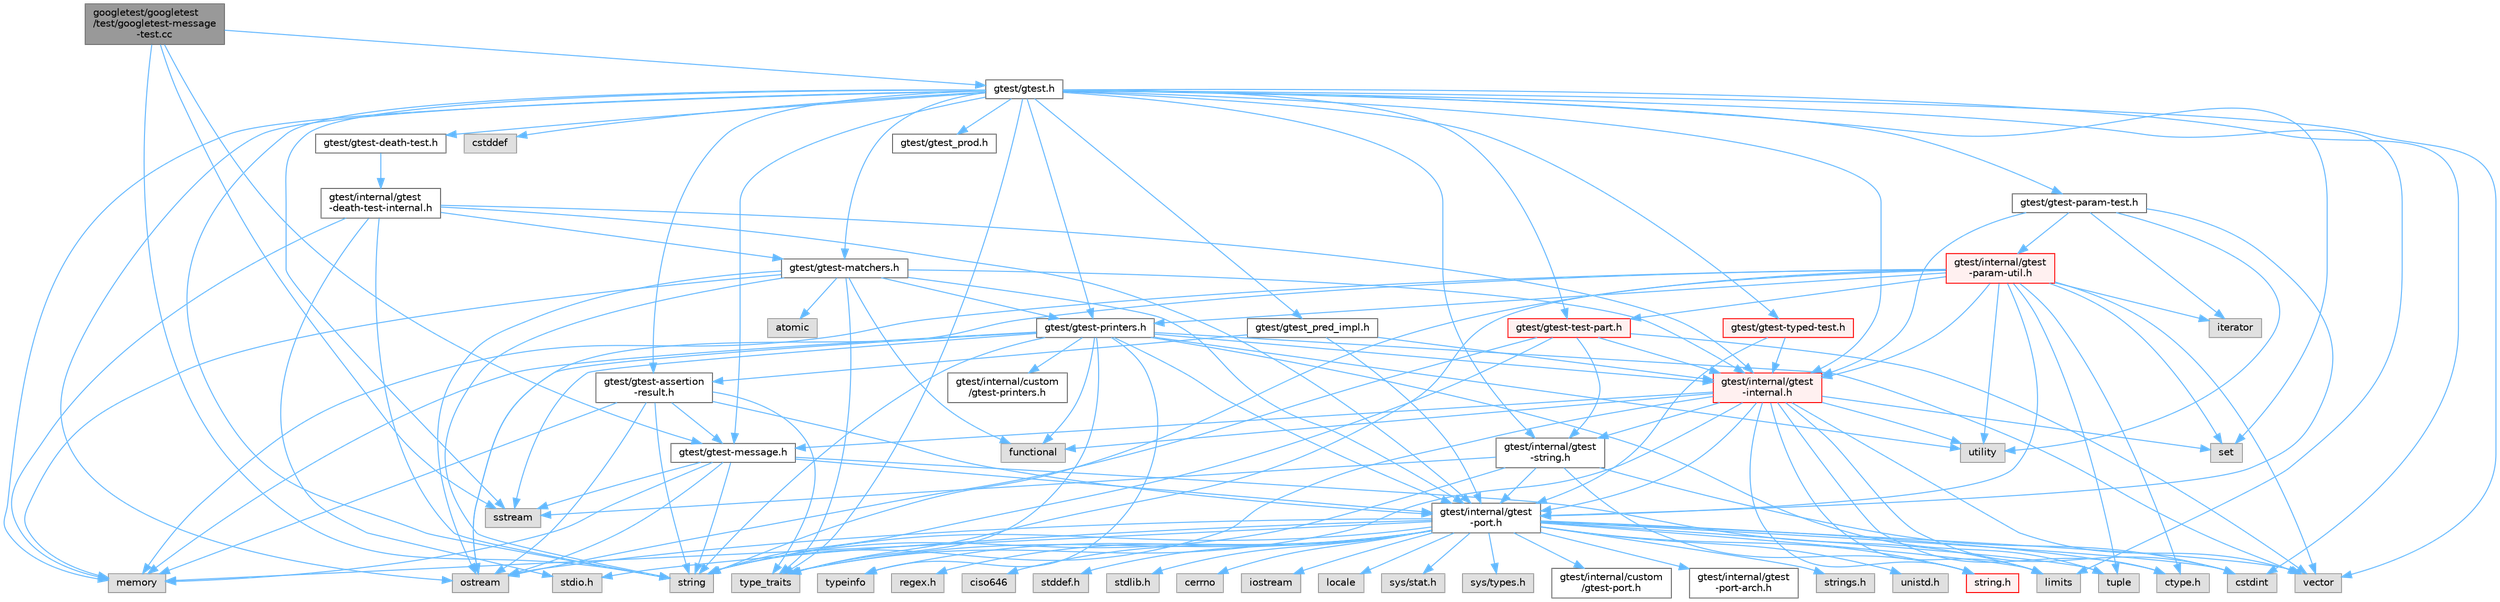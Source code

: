 digraph "googletest/googletest/test/googletest-message-test.cc"
{
 // LATEX_PDF_SIZE
  bgcolor="transparent";
  edge [fontname=Helvetica,fontsize=10,labelfontname=Helvetica,labelfontsize=10];
  node [fontname=Helvetica,fontsize=10,shape=box,height=0.2,width=0.4];
  Node1 [id="Node000001",label="googletest/googletest\l/test/googletest-message\l-test.cc",height=0.2,width=0.4,color="gray40", fillcolor="grey60", style="filled", fontcolor="black",tooltip=" "];
  Node1 -> Node2 [id="edge140_Node000001_Node000002",color="steelblue1",style="solid",tooltip=" "];
  Node2 [id="Node000002",label="sstream",height=0.2,width=0.4,color="grey60", fillcolor="#E0E0E0", style="filled",tooltip=" "];
  Node1 -> Node3 [id="edge141_Node000001_Node000003",color="steelblue1",style="solid",tooltip=" "];
  Node3 [id="Node000003",label="string",height=0.2,width=0.4,color="grey60", fillcolor="#E0E0E0", style="filled",tooltip=" "];
  Node1 -> Node4 [id="edge142_Node000001_Node000004",color="steelblue1",style="solid",tooltip=" "];
  Node4 [id="Node000004",label="gtest/gtest-message.h",height=0.2,width=0.4,color="grey40", fillcolor="white", style="filled",URL="$gtest-message_8h.html",tooltip=" "];
  Node4 -> Node5 [id="edge143_Node000004_Node000005",color="steelblue1",style="solid",tooltip=" "];
  Node5 [id="Node000005",label="limits",height=0.2,width=0.4,color="grey60", fillcolor="#E0E0E0", style="filled",tooltip=" "];
  Node4 -> Node6 [id="edge144_Node000004_Node000006",color="steelblue1",style="solid",tooltip=" "];
  Node6 [id="Node000006",label="memory",height=0.2,width=0.4,color="grey60", fillcolor="#E0E0E0", style="filled",tooltip=" "];
  Node4 -> Node7 [id="edge145_Node000004_Node000007",color="steelblue1",style="solid",tooltip=" "];
  Node7 [id="Node000007",label="ostream",height=0.2,width=0.4,color="grey60", fillcolor="#E0E0E0", style="filled",tooltip=" "];
  Node4 -> Node2 [id="edge146_Node000004_Node000002",color="steelblue1",style="solid",tooltip=" "];
  Node4 -> Node3 [id="edge147_Node000004_Node000003",color="steelblue1",style="solid",tooltip=" "];
  Node4 -> Node8 [id="edge148_Node000004_Node000008",color="steelblue1",style="solid",tooltip=" "];
  Node8 [id="Node000008",label="gtest/internal/gtest\l-port.h",height=0.2,width=0.4,color="grey40", fillcolor="white", style="filled",URL="$gtest-port_8h.html",tooltip=" "];
  Node8 -> Node9 [id="edge149_Node000008_Node000009",color="steelblue1",style="solid",tooltip=" "];
  Node9 [id="Node000009",label="ciso646",height=0.2,width=0.4,color="grey60", fillcolor="#E0E0E0", style="filled",tooltip=" "];
  Node8 -> Node10 [id="edge150_Node000008_Node000010",color="steelblue1",style="solid",tooltip=" "];
  Node10 [id="Node000010",label="ctype.h",height=0.2,width=0.4,color="grey60", fillcolor="#E0E0E0", style="filled",tooltip=" "];
  Node8 -> Node11 [id="edge151_Node000008_Node000011",color="steelblue1",style="solid",tooltip=" "];
  Node11 [id="Node000011",label="stddef.h",height=0.2,width=0.4,color="grey60", fillcolor="#E0E0E0", style="filled",tooltip=" "];
  Node8 -> Node12 [id="edge152_Node000008_Node000012",color="steelblue1",style="solid",tooltip=" "];
  Node12 [id="Node000012",label="stdio.h",height=0.2,width=0.4,color="grey60", fillcolor="#E0E0E0", style="filled",tooltip=" "];
  Node8 -> Node13 [id="edge153_Node000008_Node000013",color="steelblue1",style="solid",tooltip=" "];
  Node13 [id="Node000013",label="stdlib.h",height=0.2,width=0.4,color="grey60", fillcolor="#E0E0E0", style="filled",tooltip=" "];
  Node8 -> Node14 [id="edge154_Node000008_Node000014",color="steelblue1",style="solid",tooltip=" "];
  Node14 [id="Node000014",label="string.h",height=0.2,width=0.4,color="red", fillcolor="#FFF0F0", style="filled",URL="$string_8h.html",tooltip=" "];
  Node8 -> Node30 [id="edge155_Node000008_Node000030",color="steelblue1",style="solid",tooltip=" "];
  Node30 [id="Node000030",label="cerrno",height=0.2,width=0.4,color="grey60", fillcolor="#E0E0E0", style="filled",tooltip=" "];
  Node8 -> Node17 [id="edge156_Node000008_Node000017",color="steelblue1",style="solid",tooltip=" "];
  Node17 [id="Node000017",label="cstdint",height=0.2,width=0.4,color="grey60", fillcolor="#E0E0E0", style="filled",tooltip=" "];
  Node8 -> Node31 [id="edge157_Node000008_Node000031",color="steelblue1",style="solid",tooltip=" "];
  Node31 [id="Node000031",label="iostream",height=0.2,width=0.4,color="grey60", fillcolor="#E0E0E0", style="filled",tooltip=" "];
  Node8 -> Node5 [id="edge158_Node000008_Node000005",color="steelblue1",style="solid",tooltip=" "];
  Node8 -> Node32 [id="edge159_Node000008_Node000032",color="steelblue1",style="solid",tooltip=" "];
  Node32 [id="Node000032",label="locale",height=0.2,width=0.4,color="grey60", fillcolor="#E0E0E0", style="filled",tooltip=" "];
  Node8 -> Node6 [id="edge160_Node000008_Node000006",color="steelblue1",style="solid",tooltip=" "];
  Node8 -> Node7 [id="edge161_Node000008_Node000007",color="steelblue1",style="solid",tooltip=" "];
  Node8 -> Node3 [id="edge162_Node000008_Node000003",color="steelblue1",style="solid",tooltip=" "];
  Node8 -> Node33 [id="edge163_Node000008_Node000033",color="steelblue1",style="solid",tooltip=" "];
  Node33 [id="Node000033",label="tuple",height=0.2,width=0.4,color="grey60", fillcolor="#E0E0E0", style="filled",tooltip=" "];
  Node8 -> Node22 [id="edge164_Node000008_Node000022",color="steelblue1",style="solid",tooltip=" "];
  Node22 [id="Node000022",label="type_traits",height=0.2,width=0.4,color="grey60", fillcolor="#E0E0E0", style="filled",tooltip=" "];
  Node8 -> Node23 [id="edge165_Node000008_Node000023",color="steelblue1",style="solid",tooltip=" "];
  Node23 [id="Node000023",label="vector",height=0.2,width=0.4,color="grey60", fillcolor="#E0E0E0", style="filled",tooltip=" "];
  Node8 -> Node34 [id="edge166_Node000008_Node000034",color="steelblue1",style="solid",tooltip=" "];
  Node34 [id="Node000034",label="sys/stat.h",height=0.2,width=0.4,color="grey60", fillcolor="#E0E0E0", style="filled",tooltip=" "];
  Node8 -> Node35 [id="edge167_Node000008_Node000035",color="steelblue1",style="solid",tooltip=" "];
  Node35 [id="Node000035",label="sys/types.h",height=0.2,width=0.4,color="grey60", fillcolor="#E0E0E0", style="filled",tooltip=" "];
  Node8 -> Node36 [id="edge168_Node000008_Node000036",color="steelblue1",style="solid",tooltip=" "];
  Node36 [id="Node000036",label="gtest/internal/custom\l/gtest-port.h",height=0.2,width=0.4,color="grey40", fillcolor="white", style="filled",URL="$custom_2gtest-port_8h.html",tooltip=" "];
  Node8 -> Node37 [id="edge169_Node000008_Node000037",color="steelblue1",style="solid",tooltip=" "];
  Node37 [id="Node000037",label="gtest/internal/gtest\l-port-arch.h",height=0.2,width=0.4,color="grey40", fillcolor="white", style="filled",URL="$gtest-port-arch_8h.html",tooltip=" "];
  Node8 -> Node38 [id="edge170_Node000008_Node000038",color="steelblue1",style="solid",tooltip=" "];
  Node38 [id="Node000038",label="strings.h",height=0.2,width=0.4,color="grey60", fillcolor="#E0E0E0", style="filled",tooltip=" "];
  Node8 -> Node39 [id="edge171_Node000008_Node000039",color="steelblue1",style="solid",tooltip=" "];
  Node39 [id="Node000039",label="unistd.h",height=0.2,width=0.4,color="grey60", fillcolor="#E0E0E0", style="filled",tooltip=" "];
  Node8 -> Node40 [id="edge172_Node000008_Node000040",color="steelblue1",style="solid",tooltip=" "];
  Node40 [id="Node000040",label="regex.h",height=0.2,width=0.4,color="grey60", fillcolor="#E0E0E0", style="filled",tooltip=" "];
  Node8 -> Node41 [id="edge173_Node000008_Node000041",color="steelblue1",style="solid",tooltip=" "];
  Node41 [id="Node000041",label="typeinfo",height=0.2,width=0.4,color="grey60", fillcolor="#E0E0E0", style="filled",tooltip=" "];
  Node1 -> Node42 [id="edge174_Node000001_Node000042",color="steelblue1",style="solid",tooltip=" "];
  Node42 [id="Node000042",label="gtest/gtest.h",height=0.2,width=0.4,color="grey40", fillcolor="white", style="filled",URL="$gtest_8h.html",tooltip=" "];
  Node42 -> Node18 [id="edge175_Node000042_Node000018",color="steelblue1",style="solid",tooltip=" "];
  Node18 [id="Node000018",label="cstddef",height=0.2,width=0.4,color="grey60", fillcolor="#E0E0E0", style="filled",tooltip=" "];
  Node42 -> Node17 [id="edge176_Node000042_Node000017",color="steelblue1",style="solid",tooltip=" "];
  Node42 -> Node5 [id="edge177_Node000042_Node000005",color="steelblue1",style="solid",tooltip=" "];
  Node42 -> Node6 [id="edge178_Node000042_Node000006",color="steelblue1",style="solid",tooltip=" "];
  Node42 -> Node7 [id="edge179_Node000042_Node000007",color="steelblue1",style="solid",tooltip=" "];
  Node42 -> Node24 [id="edge180_Node000042_Node000024",color="steelblue1",style="solid",tooltip=" "];
  Node24 [id="Node000024",label="set",height=0.2,width=0.4,color="grey60", fillcolor="#E0E0E0", style="filled",tooltip=" "];
  Node42 -> Node2 [id="edge181_Node000042_Node000002",color="steelblue1",style="solid",tooltip=" "];
  Node42 -> Node3 [id="edge182_Node000042_Node000003",color="steelblue1",style="solid",tooltip=" "];
  Node42 -> Node22 [id="edge183_Node000042_Node000022",color="steelblue1",style="solid",tooltip=" "];
  Node42 -> Node23 [id="edge184_Node000042_Node000023",color="steelblue1",style="solid",tooltip=" "];
  Node42 -> Node43 [id="edge185_Node000042_Node000043",color="steelblue1",style="solid",tooltip=" "];
  Node43 [id="Node000043",label="gtest/gtest-assertion\l-result.h",height=0.2,width=0.4,color="grey40", fillcolor="white", style="filled",URL="$gtest-assertion-result_8h.html",tooltip=" "];
  Node43 -> Node6 [id="edge186_Node000043_Node000006",color="steelblue1",style="solid",tooltip=" "];
  Node43 -> Node7 [id="edge187_Node000043_Node000007",color="steelblue1",style="solid",tooltip=" "];
  Node43 -> Node3 [id="edge188_Node000043_Node000003",color="steelblue1",style="solid",tooltip=" "];
  Node43 -> Node22 [id="edge189_Node000043_Node000022",color="steelblue1",style="solid",tooltip=" "];
  Node43 -> Node4 [id="edge190_Node000043_Node000004",color="steelblue1",style="solid",tooltip=" "];
  Node43 -> Node8 [id="edge191_Node000043_Node000008",color="steelblue1",style="solid",tooltip=" "];
  Node42 -> Node44 [id="edge192_Node000042_Node000044",color="steelblue1",style="solid",tooltip=" "];
  Node44 [id="Node000044",label="gtest/gtest-death-test.h",height=0.2,width=0.4,color="grey40", fillcolor="white", style="filled",URL="$gtest-death-test_8h.html",tooltip=" "];
  Node44 -> Node45 [id="edge193_Node000044_Node000045",color="steelblue1",style="solid",tooltip=" "];
  Node45 [id="Node000045",label="gtest/internal/gtest\l-death-test-internal.h",height=0.2,width=0.4,color="grey40", fillcolor="white", style="filled",URL="$gtest-death-test-internal_8h.html",tooltip=" "];
  Node45 -> Node12 [id="edge194_Node000045_Node000012",color="steelblue1",style="solid",tooltip=" "];
  Node45 -> Node6 [id="edge195_Node000045_Node000006",color="steelblue1",style="solid",tooltip=" "];
  Node45 -> Node3 [id="edge196_Node000045_Node000003",color="steelblue1",style="solid",tooltip=" "];
  Node45 -> Node46 [id="edge197_Node000045_Node000046",color="steelblue1",style="solid",tooltip=" "];
  Node46 [id="Node000046",label="gtest/gtest-matchers.h",height=0.2,width=0.4,color="grey40", fillcolor="white", style="filled",URL="$gtest-matchers_8h.html",tooltip=" "];
  Node46 -> Node47 [id="edge198_Node000046_Node000047",color="steelblue1",style="solid",tooltip=" "];
  Node47 [id="Node000047",label="atomic",height=0.2,width=0.4,color="grey60", fillcolor="#E0E0E0", style="filled",tooltip=" "];
  Node46 -> Node48 [id="edge199_Node000046_Node000048",color="steelblue1",style="solid",tooltip=" "];
  Node48 [id="Node000048",label="functional",height=0.2,width=0.4,color="grey60", fillcolor="#E0E0E0", style="filled",tooltip=" "];
  Node46 -> Node6 [id="edge200_Node000046_Node000006",color="steelblue1",style="solid",tooltip=" "];
  Node46 -> Node7 [id="edge201_Node000046_Node000007",color="steelblue1",style="solid",tooltip=" "];
  Node46 -> Node3 [id="edge202_Node000046_Node000003",color="steelblue1",style="solid",tooltip=" "];
  Node46 -> Node22 [id="edge203_Node000046_Node000022",color="steelblue1",style="solid",tooltip=" "];
  Node46 -> Node49 [id="edge204_Node000046_Node000049",color="steelblue1",style="solid",tooltip=" "];
  Node49 [id="Node000049",label="gtest/gtest-printers.h",height=0.2,width=0.4,color="grey40", fillcolor="white", style="filled",URL="$gtest-printers_8h.html",tooltip=" "];
  Node49 -> Node48 [id="edge205_Node000049_Node000048",color="steelblue1",style="solid",tooltip=" "];
  Node49 -> Node6 [id="edge206_Node000049_Node000006",color="steelblue1",style="solid",tooltip=" "];
  Node49 -> Node7 [id="edge207_Node000049_Node000007",color="steelblue1",style="solid",tooltip=" "];
  Node49 -> Node2 [id="edge208_Node000049_Node000002",color="steelblue1",style="solid",tooltip=" "];
  Node49 -> Node3 [id="edge209_Node000049_Node000003",color="steelblue1",style="solid",tooltip=" "];
  Node49 -> Node33 [id="edge210_Node000049_Node000033",color="steelblue1",style="solid",tooltip=" "];
  Node49 -> Node22 [id="edge211_Node000049_Node000022",color="steelblue1",style="solid",tooltip=" "];
  Node49 -> Node41 [id="edge212_Node000049_Node000041",color="steelblue1",style="solid",tooltip=" "];
  Node49 -> Node21 [id="edge213_Node000049_Node000021",color="steelblue1",style="solid",tooltip=" "];
  Node21 [id="Node000021",label="utility",height=0.2,width=0.4,color="grey60", fillcolor="#E0E0E0", style="filled",tooltip=" "];
  Node49 -> Node23 [id="edge214_Node000049_Node000023",color="steelblue1",style="solid",tooltip=" "];
  Node49 -> Node50 [id="edge215_Node000049_Node000050",color="steelblue1",style="solid",tooltip=" "];
  Node50 [id="Node000050",label="gtest/internal/gtest\l-internal.h",height=0.2,width=0.4,color="red", fillcolor="#FFF0F0", style="filled",URL="$gtest-internal_8h.html",tooltip=" "];
  Node50 -> Node8 [id="edge216_Node000050_Node000008",color="steelblue1",style="solid",tooltip=" "];
  Node50 -> Node10 [id="edge217_Node000050_Node000010",color="steelblue1",style="solid",tooltip=" "];
  Node50 -> Node14 [id="edge218_Node000050_Node000014",color="steelblue1",style="solid",tooltip=" "];
  Node50 -> Node17 [id="edge219_Node000050_Node000017",color="steelblue1",style="solid",tooltip=" "];
  Node50 -> Node48 [id="edge220_Node000050_Node000048",color="steelblue1",style="solid",tooltip=" "];
  Node50 -> Node5 [id="edge221_Node000050_Node000005",color="steelblue1",style="solid",tooltip=" "];
  Node50 -> Node24 [id="edge222_Node000050_Node000024",color="steelblue1",style="solid",tooltip=" "];
  Node50 -> Node3 [id="edge223_Node000050_Node000003",color="steelblue1",style="solid",tooltip=" "];
  Node50 -> Node22 [id="edge224_Node000050_Node000022",color="steelblue1",style="solid",tooltip=" "];
  Node50 -> Node21 [id="edge225_Node000050_Node000021",color="steelblue1",style="solid",tooltip=" "];
  Node50 -> Node23 [id="edge226_Node000050_Node000023",color="steelblue1",style="solid",tooltip=" "];
  Node50 -> Node4 [id="edge227_Node000050_Node000004",color="steelblue1",style="solid",tooltip=" "];
  Node50 -> Node54 [id="edge228_Node000050_Node000054",color="steelblue1",style="solid",tooltip=" "];
  Node54 [id="Node000054",label="gtest/internal/gtest\l-string.h",height=0.2,width=0.4,color="grey40", fillcolor="white", style="filled",URL="$gtest-string_8h.html",tooltip=" "];
  Node54 -> Node14 [id="edge229_Node000054_Node000014",color="steelblue1",style="solid",tooltip=" "];
  Node54 -> Node17 [id="edge230_Node000054_Node000017",color="steelblue1",style="solid",tooltip=" "];
  Node54 -> Node2 [id="edge231_Node000054_Node000002",color="steelblue1",style="solid",tooltip=" "];
  Node54 -> Node3 [id="edge232_Node000054_Node000003",color="steelblue1",style="solid",tooltip=" "];
  Node54 -> Node8 [id="edge233_Node000054_Node000008",color="steelblue1",style="solid",tooltip=" "];
  Node49 -> Node8 [id="edge234_Node000049_Node000008",color="steelblue1",style="solid",tooltip=" "];
  Node49 -> Node56 [id="edge235_Node000049_Node000056",color="steelblue1",style="solid",tooltip=" "];
  Node56 [id="Node000056",label="gtest/internal/custom\l/gtest-printers.h",height=0.2,width=0.4,color="grey40", fillcolor="white", style="filled",URL="$internal_2custom_2gtest-printers_8h.html",tooltip=" "];
  Node46 -> Node50 [id="edge236_Node000046_Node000050",color="steelblue1",style="solid",tooltip=" "];
  Node46 -> Node8 [id="edge237_Node000046_Node000008",color="steelblue1",style="solid",tooltip=" "];
  Node45 -> Node50 [id="edge238_Node000045_Node000050",color="steelblue1",style="solid",tooltip=" "];
  Node45 -> Node8 [id="edge239_Node000045_Node000008",color="steelblue1",style="solid",tooltip=" "];
  Node42 -> Node46 [id="edge240_Node000042_Node000046",color="steelblue1",style="solid",tooltip=" "];
  Node42 -> Node4 [id="edge241_Node000042_Node000004",color="steelblue1",style="solid",tooltip=" "];
  Node42 -> Node57 [id="edge242_Node000042_Node000057",color="steelblue1",style="solid",tooltip=" "];
  Node57 [id="Node000057",label="gtest/gtest-param-test.h",height=0.2,width=0.4,color="grey40", fillcolor="white", style="filled",URL="$gtest-param-test_8h.html",tooltip=" "];
  Node57 -> Node26 [id="edge243_Node000057_Node000026",color="steelblue1",style="solid",tooltip=" "];
  Node26 [id="Node000026",label="iterator",height=0.2,width=0.4,color="grey60", fillcolor="#E0E0E0", style="filled",tooltip=" "];
  Node57 -> Node21 [id="edge244_Node000057_Node000021",color="steelblue1",style="solid",tooltip=" "];
  Node57 -> Node50 [id="edge245_Node000057_Node000050",color="steelblue1",style="solid",tooltip=" "];
  Node57 -> Node58 [id="edge246_Node000057_Node000058",color="steelblue1",style="solid",tooltip=" "];
  Node58 [id="Node000058",label="gtest/internal/gtest\l-param-util.h",height=0.2,width=0.4,color="red", fillcolor="#FFF0F0", style="filled",URL="$gtest-param-util_8h.html",tooltip=" "];
  Node58 -> Node10 [id="edge247_Node000058_Node000010",color="steelblue1",style="solid",tooltip=" "];
  Node58 -> Node26 [id="edge248_Node000058_Node000026",color="steelblue1",style="solid",tooltip=" "];
  Node58 -> Node6 [id="edge249_Node000058_Node000006",color="steelblue1",style="solid",tooltip=" "];
  Node58 -> Node7 [id="edge250_Node000058_Node000007",color="steelblue1",style="solid",tooltip=" "];
  Node58 -> Node24 [id="edge251_Node000058_Node000024",color="steelblue1",style="solid",tooltip=" "];
  Node58 -> Node3 [id="edge252_Node000058_Node000003",color="steelblue1",style="solid",tooltip=" "];
  Node58 -> Node33 [id="edge253_Node000058_Node000033",color="steelblue1",style="solid",tooltip=" "];
  Node58 -> Node22 [id="edge254_Node000058_Node000022",color="steelblue1",style="solid",tooltip=" "];
  Node58 -> Node21 [id="edge255_Node000058_Node000021",color="steelblue1",style="solid",tooltip=" "];
  Node58 -> Node23 [id="edge256_Node000058_Node000023",color="steelblue1",style="solid",tooltip=" "];
  Node58 -> Node49 [id="edge257_Node000058_Node000049",color="steelblue1",style="solid",tooltip=" "];
  Node58 -> Node61 [id="edge258_Node000058_Node000061",color="steelblue1",style="solid",tooltip=" "];
  Node61 [id="Node000061",label="gtest/gtest-test-part.h",height=0.2,width=0.4,color="red", fillcolor="#FFF0F0", style="filled",URL="$gtest-test-part_8h.html",tooltip=" "];
  Node61 -> Node7 [id="edge259_Node000061_Node000007",color="steelblue1",style="solid",tooltip=" "];
  Node61 -> Node3 [id="edge260_Node000061_Node000003",color="steelblue1",style="solid",tooltip=" "];
  Node61 -> Node23 [id="edge261_Node000061_Node000023",color="steelblue1",style="solid",tooltip=" "];
  Node61 -> Node50 [id="edge262_Node000061_Node000050",color="steelblue1",style="solid",tooltip=" "];
  Node61 -> Node54 [id="edge263_Node000061_Node000054",color="steelblue1",style="solid",tooltip=" "];
  Node58 -> Node50 [id="edge264_Node000058_Node000050",color="steelblue1",style="solid",tooltip=" "];
  Node58 -> Node8 [id="edge265_Node000058_Node000008",color="steelblue1",style="solid",tooltip=" "];
  Node57 -> Node8 [id="edge266_Node000057_Node000008",color="steelblue1",style="solid",tooltip=" "];
  Node42 -> Node49 [id="edge267_Node000042_Node000049",color="steelblue1",style="solid",tooltip=" "];
  Node42 -> Node61 [id="edge268_Node000042_Node000061",color="steelblue1",style="solid",tooltip=" "];
  Node42 -> Node63 [id="edge269_Node000042_Node000063",color="steelblue1",style="solid",tooltip=" "];
  Node63 [id="Node000063",label="gtest/gtest-typed-test.h",height=0.2,width=0.4,color="red", fillcolor="#FFF0F0", style="filled",URL="$gtest-typed-test_8h.html",tooltip=" "];
  Node63 -> Node50 [id="edge270_Node000063_Node000050",color="steelblue1",style="solid",tooltip=" "];
  Node63 -> Node8 [id="edge271_Node000063_Node000008",color="steelblue1",style="solid",tooltip=" "];
  Node42 -> Node64 [id="edge272_Node000042_Node000064",color="steelblue1",style="solid",tooltip=" "];
  Node64 [id="Node000064",label="gtest/gtest_pred_impl.h",height=0.2,width=0.4,color="grey40", fillcolor="white", style="filled",URL="$gtest__pred__impl_8h.html",tooltip=" "];
  Node64 -> Node43 [id="edge273_Node000064_Node000043",color="steelblue1",style="solid",tooltip=" "];
  Node64 -> Node50 [id="edge274_Node000064_Node000050",color="steelblue1",style="solid",tooltip=" "];
  Node64 -> Node8 [id="edge275_Node000064_Node000008",color="steelblue1",style="solid",tooltip=" "];
  Node42 -> Node65 [id="edge276_Node000042_Node000065",color="steelblue1",style="solid",tooltip=" "];
  Node65 [id="Node000065",label="gtest/gtest_prod.h",height=0.2,width=0.4,color="grey40", fillcolor="white", style="filled",URL="$gtest__prod_8h.html",tooltip=" "];
  Node42 -> Node50 [id="edge277_Node000042_Node000050",color="steelblue1",style="solid",tooltip=" "];
  Node42 -> Node54 [id="edge278_Node000042_Node000054",color="steelblue1",style="solid",tooltip=" "];
}
